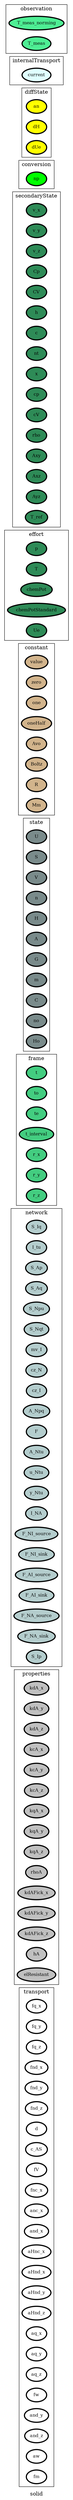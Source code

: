 digraph solid {
label=solid;
rankdir=LR;
subgraph cluster_solid___transport {
label=transport;
rankdir=LR;
V_151 [fillcolor=white, fontsize=12, label=fq_x, penwidth=3, style=filled];
V_152 [fillcolor=white, fontsize=12, label=fq_y, penwidth=3, style=filled];
V_153 [fillcolor=white, fontsize=12, label=fq_z, penwidth=3, style=filled];
V_154 [fillcolor=white, fontsize=12, label=fnd_x, penwidth=3, style=filled];
V_155 [fillcolor=white, fontsize=12, label=fnd_y, penwidth=3, style=filled];
V_156 [fillcolor=white, fontsize=12, label=fnd_z, penwidth=3, style=filled];
V_157 [fillcolor=white, fontsize=12, label=d, penwidth=3, style=filled];
V_158 [fillcolor=white, fontsize=12, label=c_AS, penwidth=3, style=filled];
V_159 [fillcolor=white, fontsize=12, label=fV, penwidth=3, style=filled];
V_160 [fillcolor=white, fontsize=12, label=fnc_x, penwidth=3, style=filled];
V_194 [fillcolor=white, fontsize=12, label=anc_x, penwidth=3, style=filled];
V_195 [fillcolor=white, fontsize=12, label=and_x, penwidth=3, style=filled];
V_204 [fillcolor=white, fontsize=12, label=aHnc_x, penwidth=3, style=filled];
V_205 [fillcolor=white, fontsize=12, label=aHnd_x, penwidth=3, style=filled];
V_206 [fillcolor=white, fontsize=12, label=aHnd_y, penwidth=3, style=filled];
V_207 [fillcolor=white, fontsize=12, label=aHnd_z, penwidth=3, style=filled];
V_208 [fillcolor=white, fontsize=12, label=aq_x, penwidth=3, style=filled];
V_209 [fillcolor=white, fontsize=12, label=aq_y, penwidth=3, style=filled];
V_210 [fillcolor=white, fontsize=12, label=aq_z, penwidth=3, style=filled];
V_211 [fillcolor=white, fontsize=12, label=fw, penwidth=3, style=filled];
V_212 [fillcolor=white, fontsize=12, label=and_y, penwidth=3, style=filled];
V_213 [fillcolor=white, fontsize=12, label=and_z, penwidth=3, style=filled];
V_214 [fillcolor=white, fontsize=12, label=aw, penwidth=3, style=filled];
V_234 [fillcolor=white, fontsize=12, label=fm, penwidth=3, style=filled];
}

subgraph cluster_solid___geometry {
label=geometry;
rankdir=LR;
}

subgraph cluster_solid___properties {
label=properties;
rankdir=LR;
V_180 [fillcolor=grey, fontsize=12, label=kdA_x, penwidth=3, style=filled];
V_181 [fillcolor=grey, fontsize=12, label=kdA_y, penwidth=3, style=filled];
V_182 [fillcolor=grey, fontsize=12, label=kdA_z, penwidth=3, style=filled];
V_183 [fillcolor=grey, fontsize=12, label=kcA_x, penwidth=3, style=filled];
V_184 [fillcolor=grey, fontsize=12, label=kcA_y, penwidth=3, style=filled];
V_185 [fillcolor=grey, fontsize=12, label=kcA_z, penwidth=3, style=filled];
V_186 [fillcolor=grey, fontsize=12, label=kqA_x, penwidth=3, style=filled];
V_187 [fillcolor=grey, fontsize=12, label=kqA_y, penwidth=3, style=filled];
V_188 [fillcolor=grey, fontsize=12, label=kqA_z, penwidth=3, style=filled];
V_189 [fillcolor=grey, fontsize=12, label=rhoA, penwidth=3, style=filled];
V_190 [fillcolor=grey, fontsize=12, label=kdAFick_x, penwidth=3, style=filled];
V_191 [fillcolor=grey, fontsize=12, label=kdAFick_y, penwidth=3, style=filled];
V_192 [fillcolor=grey, fontsize=12, label=kdAFick_z, penwidth=3, style=filled];
V_193 [fillcolor=grey, fontsize=12, label=hA, penwidth=3, style=filled];
V_219 [fillcolor=grey, fontsize=12, label=elResistant, penwidth=3, style=filled];
}

subgraph cluster_solid___network {
label=network;
rankdir=LR;
V_10 [fillcolor=lightcyan3, fontsize=12, label=S_Iq, penwidth=3, style=filled];
V_11 [fillcolor=lightcyan3, fontsize=12, label=I_tu, penwidth=3, style=filled];
V_12 [fillcolor=lightcyan3, fontsize=12, label=S_Ap, penwidth=3, style=filled];
V_13 [fillcolor=lightcyan3, fontsize=12, label=S_Aq, penwidth=3, style=filled];
V_14 [fillcolor=lightcyan3, fontsize=12, label=S_Npu, penwidth=3, style=filled];
V_15 [fillcolor=lightcyan3, fontsize=12, label=S_Nqt, penwidth=3, style=filled];
V_16 [fillcolor=lightcyan3, fontsize=12, label=mv_I, penwidth=3, style=filled];
V_17 [fillcolor=lightcyan3, fontsize=12, label=cz_N, penwidth=3, style=filled];
V_18 [fillcolor=lightcyan3, fontsize=12, label=cz_I, penwidth=3, style=filled];
V_19 [fillcolor=lightcyan3, fontsize=12, label=A_Npq, penwidth=3, style=filled];
V_2 [fillcolor=lightcyan3, fontsize=12, label=F, penwidth=3, style=filled];
V_20 [fillcolor=lightcyan3, fontsize=12, label=A_Ntu, penwidth=3, style=filled];
V_21 [fillcolor=lightcyan3, fontsize=12, label=u_Ntu, penwidth=3, style=filled];
V_22 [fillcolor=lightcyan3, fontsize=12, label=y_Ntu, penwidth=3, style=filled];
V_27 [fillcolor=lightcyan3, fontsize=12, label=I_NA, penwidth=3, style=filled];
V_3 [fillcolor=lightcyan3, fontsize=12, label=F_NI_source, penwidth=3, style=filled];
V_4 [fillcolor=lightcyan3, fontsize=12, label=F_NI_sink, penwidth=3, style=filled];
V_5 [fillcolor=lightcyan3, fontsize=12, label=F_AI_source, penwidth=3, style=filled];
V_6 [fillcolor=lightcyan3, fontsize=12, label=F_AI_sink, penwidth=3, style=filled];
V_7 [fillcolor=lightcyan3, fontsize=12, label=F_NA_source, penwidth=3, style=filled];
V_8 [fillcolor=lightcyan3, fontsize=12, label=F_NA_sink, penwidth=3, style=filled];
V_9 [fillcolor=lightcyan3, fontsize=12, label=S_Ip, penwidth=3, style=filled];
}

subgraph cluster_solid___differenceOperator {
label=differenceOperator;
rankdir=LR;
}

subgraph cluster_solid___frame {
label=frame;
rankdir=LR;
V_1 [fillcolor=seagreen3, fontsize=12, label=t, penwidth=3, style=filled];
V_105 [fillcolor=seagreen3, fontsize=12, label=to, penwidth=3, style=filled];
V_106 [fillcolor=seagreen3, fontsize=12, label=te, penwidth=3, style=filled];
V_107 [fillcolor=seagreen3, fontsize=12, label=t_interval, penwidth=3, style=filled];
V_23 [fillcolor=seagreen3, fontsize=12, label=r_x, penwidth=3, style=filled];
V_24 [fillcolor=seagreen3, fontsize=12, label=r_y, penwidth=3, style=filled];
V_25 [fillcolor=seagreen3, fontsize=12, label=r_z, penwidth=3, style=filled];
}

subgraph cluster_solid___state {
label=state;
rankdir=LR;
V_108 [fillcolor=lightcyan4, fontsize=12, label=U, penwidth=3, style=filled];
V_109 [fillcolor=lightcyan4, fontsize=12, label=S, penwidth=3, style=filled];
V_110 [fillcolor=lightcyan4, fontsize=12, label=V, penwidth=3, style=filled];
V_111 [fillcolor=lightcyan4, fontsize=12, label=n, penwidth=3, style=filled];
V_115 [fillcolor=lightcyan4, fontsize=12, label=H, penwidth=3, style=filled];
V_116 [fillcolor=lightcyan4, fontsize=12, label=A, penwidth=3, style=filled];
V_117 [fillcolor=lightcyan4, fontsize=12, label=G, penwidth=3, style=filled];
V_137 [fillcolor=lightcyan4, fontsize=12, label=m, penwidth=3, style=filled];
V_144 [fillcolor=lightcyan4, fontsize=12, label=C, penwidth=3, style=filled];
V_203 [fillcolor=lightcyan4, fontsize=12, label=no, penwidth=3, style=filled];
V_216 [fillcolor=lightcyan4, fontsize=12, label=Ho, penwidth=3, style=filled];
}

subgraph cluster_solid___constant {
label=constant;
rankdir=LR;
V_101 [fillcolor=tan, fontsize=12, label=value, penwidth=3, style=filled];
V_102 [fillcolor=tan, fontsize=12, label=zero, penwidth=3, style=filled];
V_103 [fillcolor=tan, fontsize=12, label=one, penwidth=3, style=filled];
V_104 [fillcolor=tan, fontsize=12, label=oneHalf, penwidth=3, style=filled];
V_121 [fillcolor=tan, fontsize=12, label=Avo, penwidth=3, style=filled];
V_122 [fillcolor=tan, fontsize=12, label=Boltz, penwidth=3, style=filled];
V_123 [fillcolor=tan, fontsize=12, label=R, penwidth=3, style=filled];
V_132 [fillcolor=tan, fontsize=12, label=Mm, penwidth=3, style=filled];
}

subgraph cluster_solid___effort {
label=effort;
rankdir=LR;
V_112 [fillcolor=seagreen, fontsize=12, label=p, penwidth=3, style=filled];
V_113 [fillcolor=seagreen, fontsize=12, label=T, penwidth=3, style=filled];
V_114 [fillcolor=seagreen, fontsize=12, label=chemPot, penwidth=3, style=filled];
V_161 [fillcolor=seagreen, fontsize=12, label=chemPotStandard, penwidth=3, style=filled];
V_217 [fillcolor=seagreen, fontsize=12, label=Ue, penwidth=3, style=filled];
}

subgraph cluster_solid___secondaryState {
label=secondaryState;
rankdir=LR;
V_118 [fillcolor=seagreen4, fontsize=12, label=v_x, penwidth=3, style=filled];
V_119 [fillcolor=seagreen4, fontsize=12, label=v_y, penwidth=3, style=filled];
V_120 [fillcolor=seagreen4, fontsize=12, label=v_z, penwidth=3, style=filled];
V_124 [fillcolor=seagreen4, fontsize=12, label=Cp, penwidth=3, style=filled];
V_125 [fillcolor=seagreen4, fontsize=12, label=CV, penwidth=3, style=filled];
V_136 [fillcolor=seagreen4, fontsize=12, label=h, penwidth=3, style=filled];
V_138 [fillcolor=seagreen4, fontsize=12, label=c, penwidth=3, style=filled];
V_139 [fillcolor=seagreen4, fontsize=12, label=nt, penwidth=3, style=filled];
V_140 [fillcolor=seagreen4, fontsize=12, label=x, penwidth=3, style=filled];
V_141 [fillcolor=seagreen4, fontsize=12, label=cp, penwidth=3, style=filled];
V_142 [fillcolor=seagreen4, fontsize=12, label=cV, penwidth=3, style=filled];
V_143 [fillcolor=seagreen4, fontsize=12, label=rho, penwidth=3, style=filled];
V_148 [fillcolor=seagreen4, fontsize=12, label=Axy, penwidth=3, style=filled];
V_149 [fillcolor=seagreen4, fontsize=12, label=Axz, penwidth=3, style=filled];
V_150 [fillcolor=seagreen4, fontsize=12, label=Ayz, penwidth=3, style=filled];
V_222 [fillcolor=seagreen4, fontsize=12, label=T_ref, penwidth=3, style=filled];
}

subgraph cluster_solid___conversion {
label=conversion;
rankdir=LR;
V_202 [fillcolor=green, fontsize=12, label=np, penwidth=3, style=filled];
}

subgraph cluster_solid___diffState {
label=diffState;
rankdir=LR;
V_196 [fillcolor=yellow, fontsize=12, label=an, penwidth=3, style=filled];
V_215 [fillcolor=yellow, fontsize=12, label=dH, penwidth=3, style=filled];
V_220 [fillcolor=yellow, fontsize=12, label=dUe, penwidth=3, style=filled];
}

subgraph cluster_solid___internalTransport {
label=internalTransport;
rankdir=LR;
V_218 [fillcolor=lightcyan1, fontsize=12, label=current, penwidth=3, style=filled];
}

subgraph cluster_solid___controlInput {
label=controlInput;
rankdir=LR;
}

subgraph cluster_solid___observation {
label=observation;
rankdir=LR;
V_223 [fillcolor=seagreen2, fontsize=12, label=T_meas_norming, penwidth=3, style=filled];
V_224 [fillcolor=seagreen2, fontsize=12, label=T_meas, penwidth=3, style=filled];
}

}
